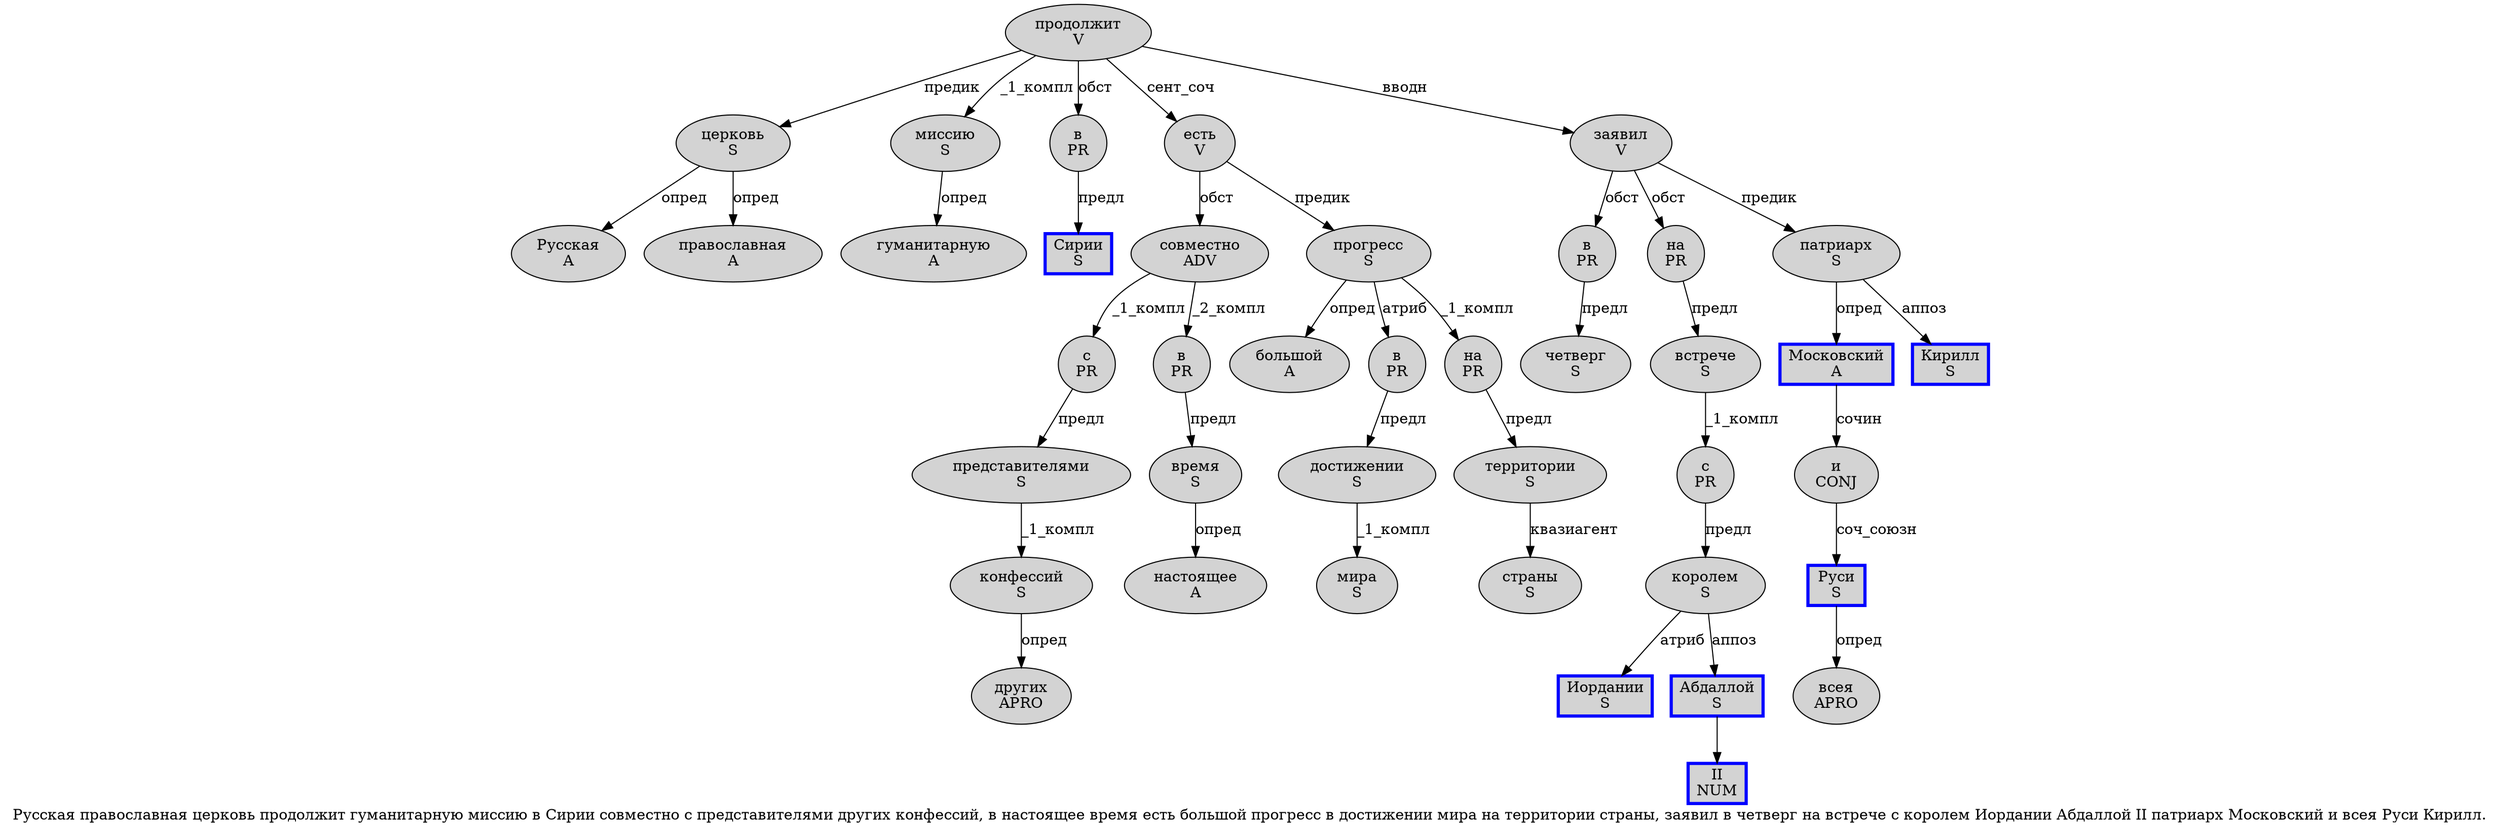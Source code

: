 digraph SENTENCE_1574 {
	graph [label="Русская православная церковь продолжит гуманитарную миссию в Сирии совместно с представителями других конфессий, в настоящее время есть большой прогресс в достижении мира на территории страны, заявил в четверг на встрече с королем Иордании Абдаллой II патриарх Московский и всея Руси Кирилл."]
	node [style=filled]
		0 [label="Русская
A" color="" fillcolor=lightgray penwidth=1 shape=ellipse]
		1 [label="православная
A" color="" fillcolor=lightgray penwidth=1 shape=ellipse]
		2 [label="церковь
S" color="" fillcolor=lightgray penwidth=1 shape=ellipse]
		3 [label="продолжит
V" color="" fillcolor=lightgray penwidth=1 shape=ellipse]
		4 [label="гуманитарную
A" color="" fillcolor=lightgray penwidth=1 shape=ellipse]
		5 [label="миссию
S" color="" fillcolor=lightgray penwidth=1 shape=ellipse]
		6 [label="в
PR" color="" fillcolor=lightgray penwidth=1 shape=ellipse]
		7 [label="Сирии
S" color=blue fillcolor=lightgray penwidth=3 shape=box]
		8 [label="совместно
ADV" color="" fillcolor=lightgray penwidth=1 shape=ellipse]
		9 [label="с
PR" color="" fillcolor=lightgray penwidth=1 shape=ellipse]
		10 [label="представителями
S" color="" fillcolor=lightgray penwidth=1 shape=ellipse]
		11 [label="других
APRO" color="" fillcolor=lightgray penwidth=1 shape=ellipse]
		12 [label="конфессий
S" color="" fillcolor=lightgray penwidth=1 shape=ellipse]
		14 [label="в
PR" color="" fillcolor=lightgray penwidth=1 shape=ellipse]
		15 [label="настоящее
A" color="" fillcolor=lightgray penwidth=1 shape=ellipse]
		16 [label="время
S" color="" fillcolor=lightgray penwidth=1 shape=ellipse]
		17 [label="есть
V" color="" fillcolor=lightgray penwidth=1 shape=ellipse]
		18 [label="большой
A" color="" fillcolor=lightgray penwidth=1 shape=ellipse]
		19 [label="прогресс
S" color="" fillcolor=lightgray penwidth=1 shape=ellipse]
		20 [label="в
PR" color="" fillcolor=lightgray penwidth=1 shape=ellipse]
		21 [label="достижении
S" color="" fillcolor=lightgray penwidth=1 shape=ellipse]
		22 [label="мира
S" color="" fillcolor=lightgray penwidth=1 shape=ellipse]
		23 [label="на
PR" color="" fillcolor=lightgray penwidth=1 shape=ellipse]
		24 [label="территории
S" color="" fillcolor=lightgray penwidth=1 shape=ellipse]
		25 [label="страны
S" color="" fillcolor=lightgray penwidth=1 shape=ellipse]
		27 [label="заявил
V" color="" fillcolor=lightgray penwidth=1 shape=ellipse]
		28 [label="в
PR" color="" fillcolor=lightgray penwidth=1 shape=ellipse]
		29 [label="четверг
S" color="" fillcolor=lightgray penwidth=1 shape=ellipse]
		30 [label="на
PR" color="" fillcolor=lightgray penwidth=1 shape=ellipse]
		31 [label="встрече
S" color="" fillcolor=lightgray penwidth=1 shape=ellipse]
		32 [label="с
PR" color="" fillcolor=lightgray penwidth=1 shape=ellipse]
		33 [label="королем
S" color="" fillcolor=lightgray penwidth=1 shape=ellipse]
		34 [label="Иордании
S" color=blue fillcolor=lightgray penwidth=3 shape=box]
		35 [label="Абдаллой
S" color=blue fillcolor=lightgray penwidth=3 shape=box]
		36 [label="II
NUM" color=blue fillcolor=lightgray penwidth=3 shape=box]
		37 [label="патриарх
S" color="" fillcolor=lightgray penwidth=1 shape=ellipse]
		38 [label="Московский
A" color=blue fillcolor=lightgray penwidth=3 shape=box]
		39 [label="и
CONJ" color="" fillcolor=lightgray penwidth=1 shape=ellipse]
		40 [label="всея
APRO" color="" fillcolor=lightgray penwidth=1 shape=ellipse]
		41 [label="Руси
S" color=blue fillcolor=lightgray penwidth=3 shape=box]
		42 [label="Кирилл
S" color=blue fillcolor=lightgray penwidth=3 shape=box]
			27 -> 28 [label="обст"]
			27 -> 30 [label="обст"]
			27 -> 37 [label="предик"]
			23 -> 24 [label="предл"]
			3 -> 2 [label="предик"]
			3 -> 5 [label="_1_компл"]
			3 -> 6 [label="обст"]
			3 -> 17 [label="сент_соч"]
			3 -> 27 [label="вводн"]
			2 -> 0 [label="опред"]
			2 -> 1 [label="опред"]
			6 -> 7 [label="предл"]
			33 -> 34 [label="атриб"]
			33 -> 35 [label="аппоз"]
			37 -> 38 [label="опред"]
			37 -> 42 [label="аппоз"]
			12 -> 11 [label="опред"]
			24 -> 25 [label="квазиагент"]
			16 -> 15 [label="опред"]
			9 -> 10 [label="предл"]
			19 -> 18 [label="опред"]
			19 -> 20 [label="атриб"]
			19 -> 23 [label="_1_компл"]
			38 -> 39 [label="сочин"]
			5 -> 4 [label="опред"]
			28 -> 29 [label="предл"]
			41 -> 40 [label="опред"]
			8 -> 9 [label="_1_компл"]
			8 -> 14 [label="_2_компл"]
			17 -> 8 [label="обст"]
			17 -> 19 [label="предик"]
			21 -> 22 [label="_1_компл"]
			39 -> 41 [label="соч_союзн"]
			20 -> 21 [label="предл"]
			32 -> 33 [label="предл"]
			30 -> 31 [label="предл"]
			10 -> 12 [label="_1_компл"]
			35 -> 36
			14 -> 16 [label="предл"]
			31 -> 32 [label="_1_компл"]
}